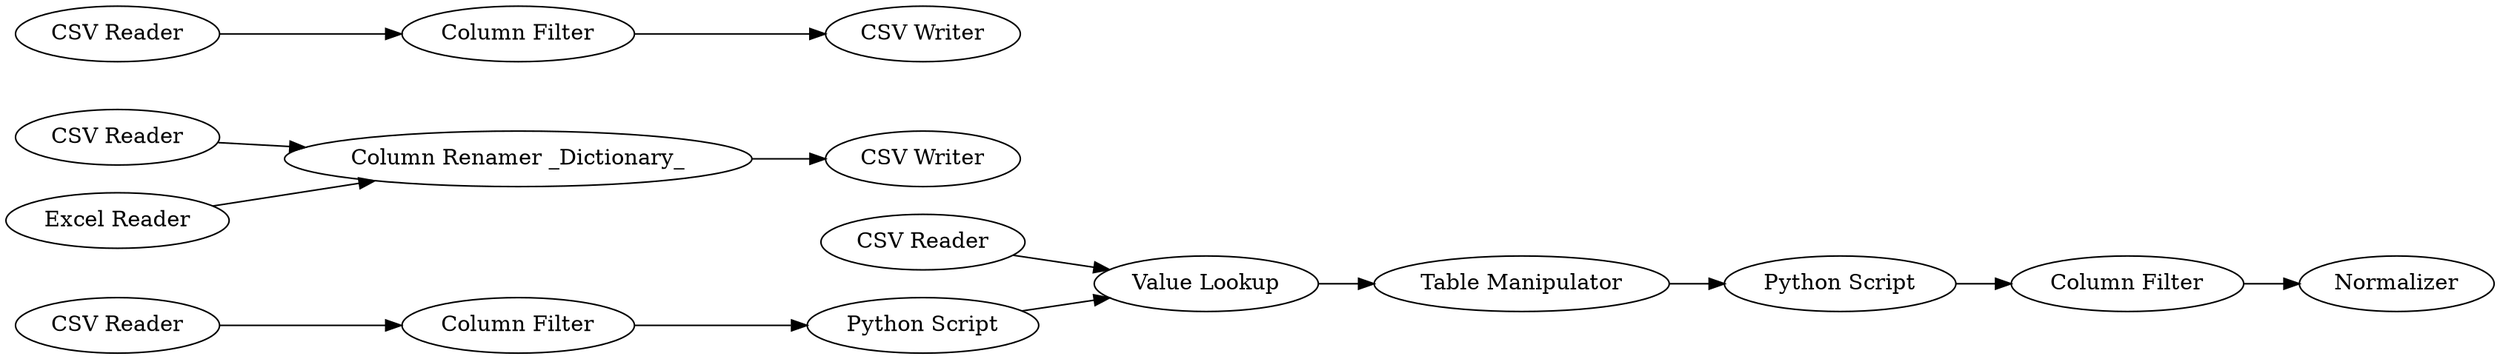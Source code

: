 digraph {
	"-4960577095683370803_4" [label="Column Filter"]
	"-4960577095683370803_3" [label="CSV Reader"]
	"-4960577095683370803_17" [label="CSV Reader"]
	"-4960577095683370803_19" [label="CSV Reader"]
	"-4960577095683370803_15" [label="CSV Writer"]
	"-4960577095683370803_24" [label=Normalizer]
	"-4960577095683370803_18" [label="Python Script"]
	"-4960577095683370803_16" [label="CSV Writer"]
	"-4960577095683370803_14" [label="CSV Reader"]
	"-4960577095683370803_23" [label="Column Filter"]
	"-4960577095683370803_22" [label="Python Script"]
	"-4960577095683370803_9" [label="Excel Reader"]
	"-4960577095683370803_12" [label="Column Renamer _Dictionary_"]
	"-4960577095683370803_20" [label="Value Lookup"]
	"-4960577095683370803_21" [label="Table Manipulator"]
	"-4960577095683370803_8" [label="Column Filter"]
	"-4960577095683370803_14" -> "-4960577095683370803_8"
	"-4960577095683370803_20" -> "-4960577095683370803_21"
	"-4960577095683370803_22" -> "-4960577095683370803_23"
	"-4960577095683370803_9" -> "-4960577095683370803_12"
	"-4960577095683370803_19" -> "-4960577095683370803_20"
	"-4960577095683370803_8" -> "-4960577095683370803_16"
	"-4960577095683370803_3" -> "-4960577095683370803_4"
	"-4960577095683370803_23" -> "-4960577095683370803_24"
	"-4960577095683370803_21" -> "-4960577095683370803_22"
	"-4960577095683370803_17" -> "-4960577095683370803_12"
	"-4960577095683370803_4" -> "-4960577095683370803_18"
	"-4960577095683370803_18" -> "-4960577095683370803_20"
	"-4960577095683370803_12" -> "-4960577095683370803_15"
	rankdir=LR
}

